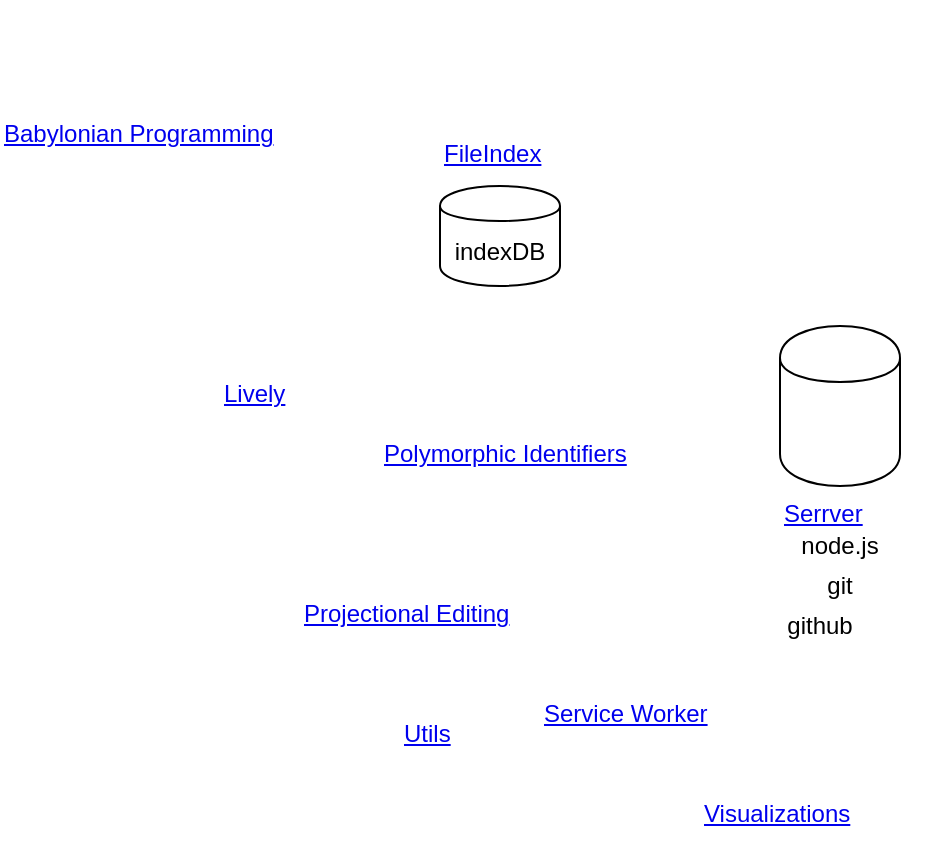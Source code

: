 <mxfile version="12.5.1" type="github">
  <diagram name="Page-1" id="97a40813-6b03-0c74-37c1-0168de264b11">
    <mxGraphModel dx="483" dy="397" grid="1" gridSize="10" guides="1" tooltips="1" connect="1" arrows="1" fold="1" page="1" pageScale="1" pageWidth="1000" pageHeight="600" background="#ffffff" math="0" shadow="0">
      <root>
        <mxCell id="0"/>
        <mxCell id="1" parent="0"/>
        <UserObject label="&lt;a href=&quot;babylonian-programming.md&quot;&gt;Babylonian Programming&lt;/a&gt;" id="ghZ7vWJIJKBKPPi3PgTr-1">
          <mxCell style="text;html=1;" vertex="1" parent="1">
            <mxGeometry x="10" y="70" width="160" height="30" as="geometry"/>
          </mxCell>
        </UserObject>
        <mxCell id="ghZ7vWJIJKBKPPi3PgTr-2" value="&lt;a href=&quot;fileindex.md&quot;&gt;FileIndex&lt;/a&gt;" style="text;html=1;" vertex="1" parent="1">
          <mxGeometry x="230" y="80" width="90" height="30" as="geometry"/>
        </mxCell>
        <mxCell id="ghZ7vWJIJKBKPPi3PgTr-3" value="indexDB" style="shape=cylinder;whiteSpace=wrap;html=1;boundedLbl=1;backgroundOutline=1;" vertex="1" parent="1">
          <mxGeometry x="230" y="110" width="60" height="50" as="geometry"/>
        </mxCell>
        <mxCell id="ghZ7vWJIJKBKPPi3PgTr-7" value="" style="shape=image;verticalLabelPosition=bottom;labelBackgroundColor=#ffffff;verticalAlign=top;aspect=fixed;imageAspect=0;image=https://lively-kernel.org/lively4/lively4-jens/src/babylonian-programming-editor/presentation/babylonian_lion.png;" vertex="1" parent="1">
          <mxGeometry x="10" y="17" width="56" height="56" as="geometry"/>
        </mxCell>
        <mxCell id="ghZ7vWJIJKBKPPi3PgTr-11" value="&lt;a href=&quot;lively.md&quot;&gt;Lively&lt;/a&gt;" style="text;html=1;" vertex="1" parent="1">
          <mxGeometry x="120" y="200" width="70" height="30" as="geometry"/>
        </mxCell>
        <mxCell id="ghZ7vWJIJKBKPPi3PgTr-12" value="&lt;a href=&quot;polymorphic-identifiers.md&quot;&gt;Polymorphic Identifiers&lt;/a&gt;" style="text;html=1;" vertex="1" parent="1">
          <mxGeometry x="200" y="230" width="170" height="30" as="geometry"/>
        </mxCell>
        <mxCell id="ghZ7vWJIJKBKPPi3PgTr-13" value="&lt;a href=&quot;server.md&quot;&gt;Serrver&lt;/a&gt;" style="text;html=1;" vertex="1" parent="1">
          <mxGeometry x="400" y="260" width="80" height="30" as="geometry"/>
        </mxCell>
        <mxCell id="ghZ7vWJIJKBKPPi3PgTr-14" value="" style="shape=cylinder;whiteSpace=wrap;html=1;boundedLbl=1;backgroundOutline=1;" vertex="1" parent="1">
          <mxGeometry x="400" y="180" width="60" height="80" as="geometry"/>
        </mxCell>
        <mxCell id="ghZ7vWJIJKBKPPi3PgTr-15" value="node.js" style="text;html=1;strokeColor=none;fillColor=none;align=center;verticalAlign=middle;whiteSpace=wrap;rounded=0;" vertex="1" parent="1">
          <mxGeometry x="410" y="279.55" width="40" height="20" as="geometry"/>
        </mxCell>
        <mxCell id="ghZ7vWJIJKBKPPi3PgTr-16" value="git" style="text;html=1;strokeColor=none;fillColor=none;align=center;verticalAlign=middle;whiteSpace=wrap;rounded=0;" vertex="1" parent="1">
          <mxGeometry x="410" y="299.55" width="40" height="20" as="geometry"/>
        </mxCell>
        <mxCell id="ghZ7vWJIJKBKPPi3PgTr-17" value="github" style="text;html=1;strokeColor=none;fillColor=none;align=center;verticalAlign=middle;whiteSpace=wrap;rounded=0;" vertex="1" parent="1">
          <mxGeometry x="400" y="319.55" width="40" height="20" as="geometry"/>
        </mxCell>
        <mxCell id="ghZ7vWJIJKBKPPi3PgTr-19" value="&lt;a href=&quot;swx.md&quot;&gt;Service Worker&lt;/a&gt;" style="text;html=1;" vertex="1" parent="1">
          <mxGeometry x="280" y="360" width="70" height="30" as="geometry"/>
        </mxCell>
        <mxCell id="ghZ7vWJIJKBKPPi3PgTr-20" value="&lt;a href=&quot;projectional-editing.md&quot;&gt;Projectional Editing&lt;/a&gt;" style="text;html=1;" vertex="1" parent="1">
          <mxGeometry x="160" y="310" width="150" height="30" as="geometry"/>
        </mxCell>
        <mxCell id="ghZ7vWJIJKBKPPi3PgTr-21" value="&lt;a href=&quot;utils.md&quot;&gt;Utils&lt;/a&gt;" style="text;html=1;" vertex="1" parent="1">
          <mxGeometry x="210" y="370" width="70" height="30" as="geometry"/>
        </mxCell>
        <mxCell id="ghZ7vWJIJKBKPPi3PgTr-23" value="&lt;a href=&quot;visualizations.md&quot;&gt;Visualizations&lt;/a&gt;" style="text;html=1;" vertex="1" parent="1">
          <mxGeometry x="360" y="410" width="120" height="30" as="geometry"/>
        </mxCell>
      </root>
    </mxGraphModel>
  </diagram>
</mxfile>
